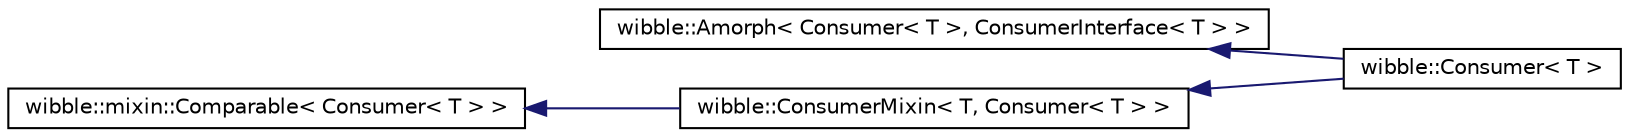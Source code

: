 digraph G
{
  edge [fontname="Helvetica",fontsize="10",labelfontname="Helvetica",labelfontsize="10"];
  node [fontname="Helvetica",fontsize="10",shape=record];
  rankdir="LR";
  Node1 [label="wibble::Amorph\< Consumer\< T \>, ConsumerInterface\< T \> \>",height=0.2,width=0.4,color="black", fillcolor="white", style="filled",URL="$structwibble_1_1Amorph.html"];
  Node1 -> Node2 [dir="back",color="midnightblue",fontsize="10",style="solid",fontname="Helvetica"];
  Node2 [label="wibble::Consumer\< T \>",height=0.2,width=0.4,color="black", fillcolor="white", style="filled",URL="$structwibble_1_1Consumer.html"];
  Node3 [label="wibble::mixin::Comparable\< Consumer\< T \> \>",height=0.2,width=0.4,color="black", fillcolor="white", style="filled",URL="$structwibble_1_1mixin_1_1Comparable.html"];
  Node3 -> Node4 [dir="back",color="midnightblue",fontsize="10",style="solid",fontname="Helvetica"];
  Node4 [label="wibble::ConsumerMixin\< T, Consumer\< T \> \>",height=0.2,width=0.4,color="black", fillcolor="white", style="filled",URL="$structwibble_1_1ConsumerMixin.html"];
  Node4 -> Node2 [dir="back",color="midnightblue",fontsize="10",style="solid",fontname="Helvetica"];
}

